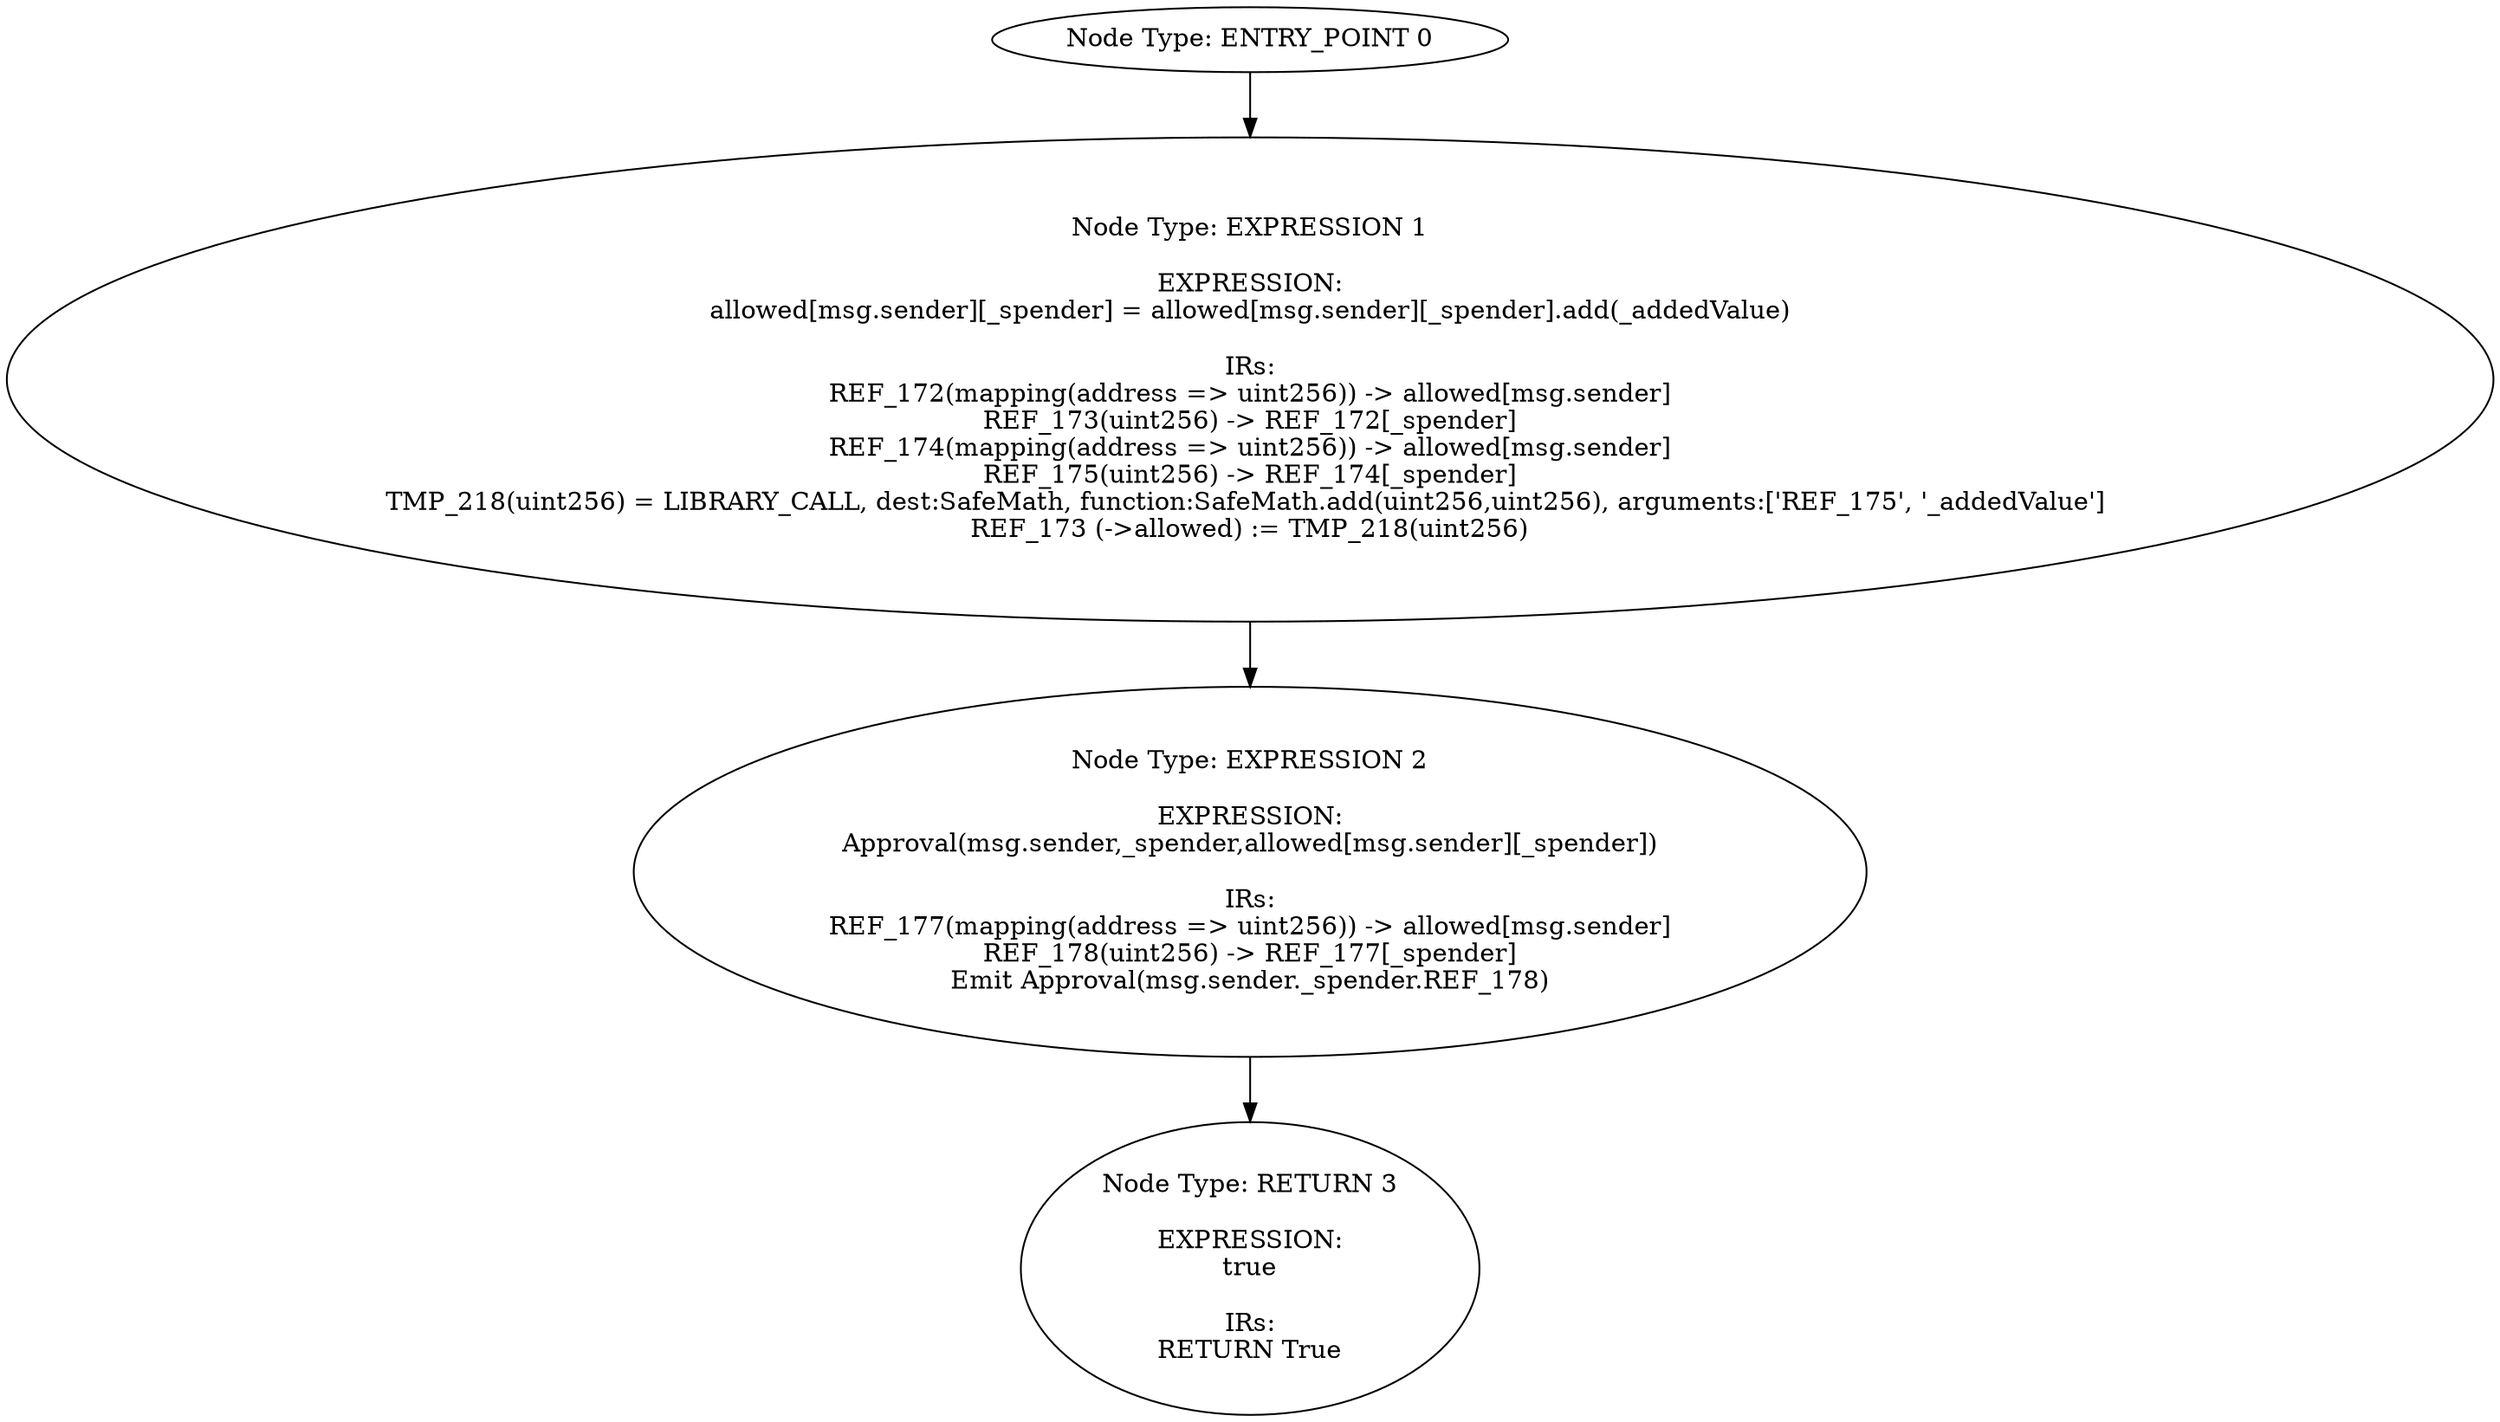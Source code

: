 digraph{
0[label="Node Type: ENTRY_POINT 0
"];
0->1;
1[label="Node Type: EXPRESSION 1

EXPRESSION:
allowed[msg.sender][_spender] = allowed[msg.sender][_spender].add(_addedValue)

IRs:
REF_172(mapping(address => uint256)) -> allowed[msg.sender]
REF_173(uint256) -> REF_172[_spender]
REF_174(mapping(address => uint256)) -> allowed[msg.sender]
REF_175(uint256) -> REF_174[_spender]
TMP_218(uint256) = LIBRARY_CALL, dest:SafeMath, function:SafeMath.add(uint256,uint256), arguments:['REF_175', '_addedValue'] 
REF_173 (->allowed) := TMP_218(uint256)"];
1->2;
2[label="Node Type: EXPRESSION 2

EXPRESSION:
Approval(msg.sender,_spender,allowed[msg.sender][_spender])

IRs:
REF_177(mapping(address => uint256)) -> allowed[msg.sender]
REF_178(uint256) -> REF_177[_spender]
Emit Approval(msg.sender._spender.REF_178)"];
2->3;
3[label="Node Type: RETURN 3

EXPRESSION:
true

IRs:
RETURN True"];
}

